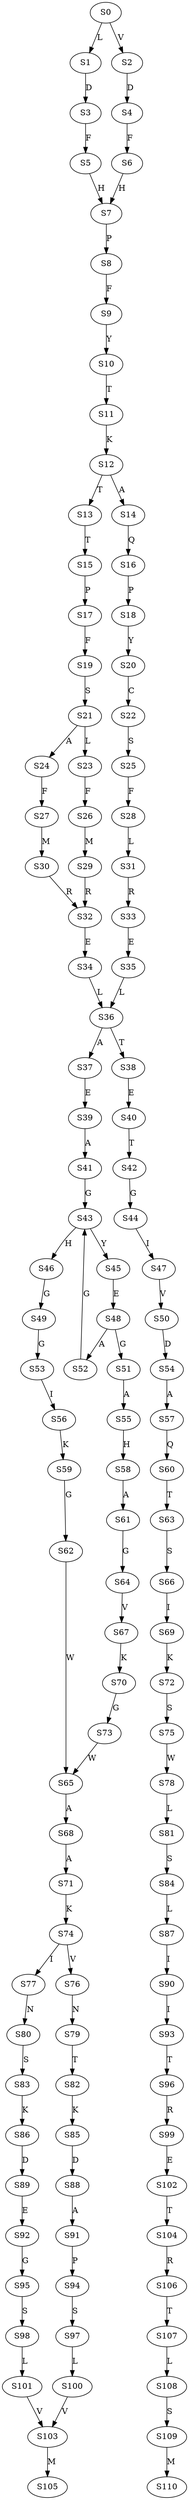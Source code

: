 strict digraph  {
	S0 -> S1 [ label = L ];
	S0 -> S2 [ label = V ];
	S1 -> S3 [ label = D ];
	S2 -> S4 [ label = D ];
	S3 -> S5 [ label = F ];
	S4 -> S6 [ label = F ];
	S5 -> S7 [ label = H ];
	S6 -> S7 [ label = H ];
	S7 -> S8 [ label = P ];
	S8 -> S9 [ label = F ];
	S9 -> S10 [ label = Y ];
	S10 -> S11 [ label = T ];
	S11 -> S12 [ label = K ];
	S12 -> S13 [ label = T ];
	S12 -> S14 [ label = A ];
	S13 -> S15 [ label = T ];
	S14 -> S16 [ label = Q ];
	S15 -> S17 [ label = P ];
	S16 -> S18 [ label = P ];
	S17 -> S19 [ label = F ];
	S18 -> S20 [ label = Y ];
	S19 -> S21 [ label = S ];
	S20 -> S22 [ label = C ];
	S21 -> S23 [ label = L ];
	S21 -> S24 [ label = A ];
	S22 -> S25 [ label = S ];
	S23 -> S26 [ label = F ];
	S24 -> S27 [ label = F ];
	S25 -> S28 [ label = F ];
	S26 -> S29 [ label = M ];
	S27 -> S30 [ label = M ];
	S28 -> S31 [ label = L ];
	S29 -> S32 [ label = R ];
	S30 -> S32 [ label = R ];
	S31 -> S33 [ label = R ];
	S32 -> S34 [ label = E ];
	S33 -> S35 [ label = E ];
	S34 -> S36 [ label = L ];
	S35 -> S36 [ label = L ];
	S36 -> S37 [ label = A ];
	S36 -> S38 [ label = T ];
	S37 -> S39 [ label = E ];
	S38 -> S40 [ label = E ];
	S39 -> S41 [ label = A ];
	S40 -> S42 [ label = T ];
	S41 -> S43 [ label = G ];
	S42 -> S44 [ label = G ];
	S43 -> S45 [ label = Y ];
	S43 -> S46 [ label = H ];
	S44 -> S47 [ label = I ];
	S45 -> S48 [ label = E ];
	S46 -> S49 [ label = G ];
	S47 -> S50 [ label = V ];
	S48 -> S51 [ label = G ];
	S48 -> S52 [ label = A ];
	S49 -> S53 [ label = G ];
	S50 -> S54 [ label = D ];
	S51 -> S55 [ label = A ];
	S52 -> S43 [ label = G ];
	S53 -> S56 [ label = I ];
	S54 -> S57 [ label = A ];
	S55 -> S58 [ label = H ];
	S56 -> S59 [ label = K ];
	S57 -> S60 [ label = Q ];
	S58 -> S61 [ label = A ];
	S59 -> S62 [ label = G ];
	S60 -> S63 [ label = T ];
	S61 -> S64 [ label = G ];
	S62 -> S65 [ label = W ];
	S63 -> S66 [ label = S ];
	S64 -> S67 [ label = V ];
	S65 -> S68 [ label = A ];
	S66 -> S69 [ label = I ];
	S67 -> S70 [ label = K ];
	S68 -> S71 [ label = A ];
	S69 -> S72 [ label = K ];
	S70 -> S73 [ label = G ];
	S71 -> S74 [ label = K ];
	S72 -> S75 [ label = S ];
	S73 -> S65 [ label = W ];
	S74 -> S76 [ label = V ];
	S74 -> S77 [ label = I ];
	S75 -> S78 [ label = W ];
	S76 -> S79 [ label = N ];
	S77 -> S80 [ label = N ];
	S78 -> S81 [ label = L ];
	S79 -> S82 [ label = T ];
	S80 -> S83 [ label = S ];
	S81 -> S84 [ label = S ];
	S82 -> S85 [ label = K ];
	S83 -> S86 [ label = K ];
	S84 -> S87 [ label = L ];
	S85 -> S88 [ label = D ];
	S86 -> S89 [ label = D ];
	S87 -> S90 [ label = I ];
	S88 -> S91 [ label = A ];
	S89 -> S92 [ label = E ];
	S90 -> S93 [ label = I ];
	S91 -> S94 [ label = P ];
	S92 -> S95 [ label = G ];
	S93 -> S96 [ label = T ];
	S94 -> S97 [ label = S ];
	S95 -> S98 [ label = S ];
	S96 -> S99 [ label = R ];
	S97 -> S100 [ label = L ];
	S98 -> S101 [ label = L ];
	S99 -> S102 [ label = E ];
	S100 -> S103 [ label = V ];
	S101 -> S103 [ label = V ];
	S102 -> S104 [ label = T ];
	S103 -> S105 [ label = M ];
	S104 -> S106 [ label = R ];
	S106 -> S107 [ label = T ];
	S107 -> S108 [ label = L ];
	S108 -> S109 [ label = S ];
	S109 -> S110 [ label = M ];
}
